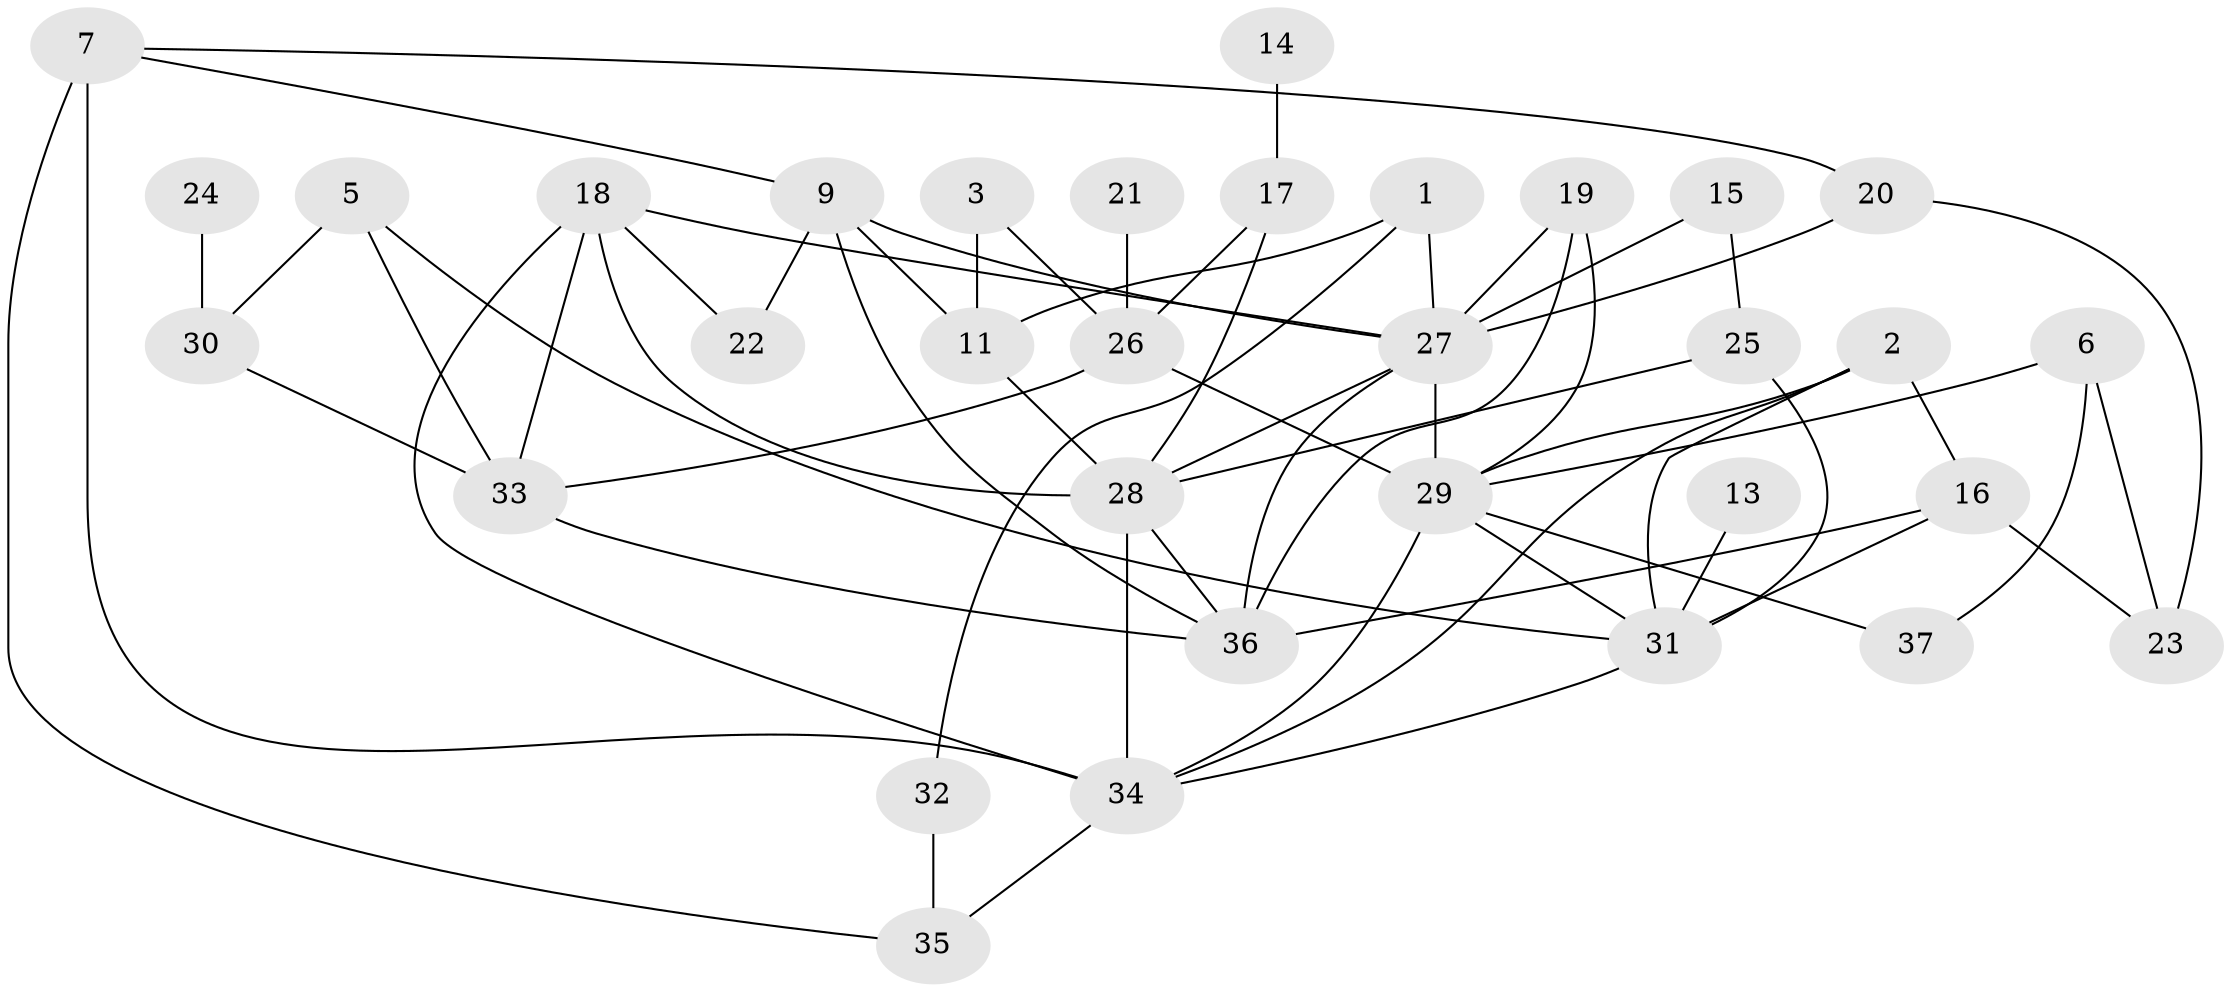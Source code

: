 // original degree distribution, {5: 0.1232876712328767, 1: 0.0958904109589041, 3: 0.3972602739726027, 4: 0.1232876712328767, 2: 0.1780821917808219, 0: 0.0547945205479452, 8: 0.0136986301369863, 7: 0.0136986301369863}
// Generated by graph-tools (version 1.1) at 2025/49/03/09/25 03:49:04]
// undirected, 33 vertices, 62 edges
graph export_dot {
graph [start="1"]
  node [color=gray90,style=filled];
  1;
  2;
  3;
  5;
  6;
  7;
  9;
  11;
  13;
  14;
  15;
  16;
  17;
  18;
  19;
  20;
  21;
  22;
  23;
  24;
  25;
  26;
  27;
  28;
  29;
  30;
  31;
  32;
  33;
  34;
  35;
  36;
  37;
  1 -- 11 [weight=1.0];
  1 -- 27 [weight=1.0];
  1 -- 32 [weight=1.0];
  2 -- 16 [weight=1.0];
  2 -- 29 [weight=1.0];
  2 -- 31 [weight=1.0];
  2 -- 34 [weight=1.0];
  3 -- 11 [weight=1.0];
  3 -- 26 [weight=1.0];
  5 -- 30 [weight=1.0];
  5 -- 31 [weight=1.0];
  5 -- 33 [weight=1.0];
  6 -- 23 [weight=1.0];
  6 -- 29 [weight=1.0];
  6 -- 37 [weight=1.0];
  7 -- 9 [weight=1.0];
  7 -- 20 [weight=1.0];
  7 -- 34 [weight=1.0];
  7 -- 35 [weight=2.0];
  9 -- 11 [weight=1.0];
  9 -- 22 [weight=1.0];
  9 -- 27 [weight=1.0];
  9 -- 36 [weight=1.0];
  11 -- 28 [weight=1.0];
  13 -- 31 [weight=1.0];
  14 -- 17 [weight=1.0];
  15 -- 25 [weight=1.0];
  15 -- 27 [weight=1.0];
  16 -- 23 [weight=1.0];
  16 -- 31 [weight=1.0];
  16 -- 36 [weight=1.0];
  17 -- 26 [weight=1.0];
  17 -- 28 [weight=2.0];
  18 -- 22 [weight=1.0];
  18 -- 27 [weight=1.0];
  18 -- 28 [weight=1.0];
  18 -- 33 [weight=1.0];
  18 -- 34 [weight=2.0];
  19 -- 27 [weight=1.0];
  19 -- 29 [weight=1.0];
  19 -- 36 [weight=1.0];
  20 -- 23 [weight=1.0];
  20 -- 27 [weight=1.0];
  21 -- 26 [weight=1.0];
  24 -- 30 [weight=1.0];
  25 -- 28 [weight=1.0];
  25 -- 31 [weight=1.0];
  26 -- 29 [weight=1.0];
  26 -- 33 [weight=1.0];
  27 -- 28 [weight=1.0];
  27 -- 29 [weight=2.0];
  27 -- 36 [weight=1.0];
  28 -- 34 [weight=3.0];
  28 -- 36 [weight=1.0];
  29 -- 31 [weight=1.0];
  29 -- 34 [weight=1.0];
  29 -- 37 [weight=1.0];
  30 -- 33 [weight=1.0];
  31 -- 34 [weight=2.0];
  32 -- 35 [weight=1.0];
  33 -- 36 [weight=1.0];
  34 -- 35 [weight=2.0];
}
